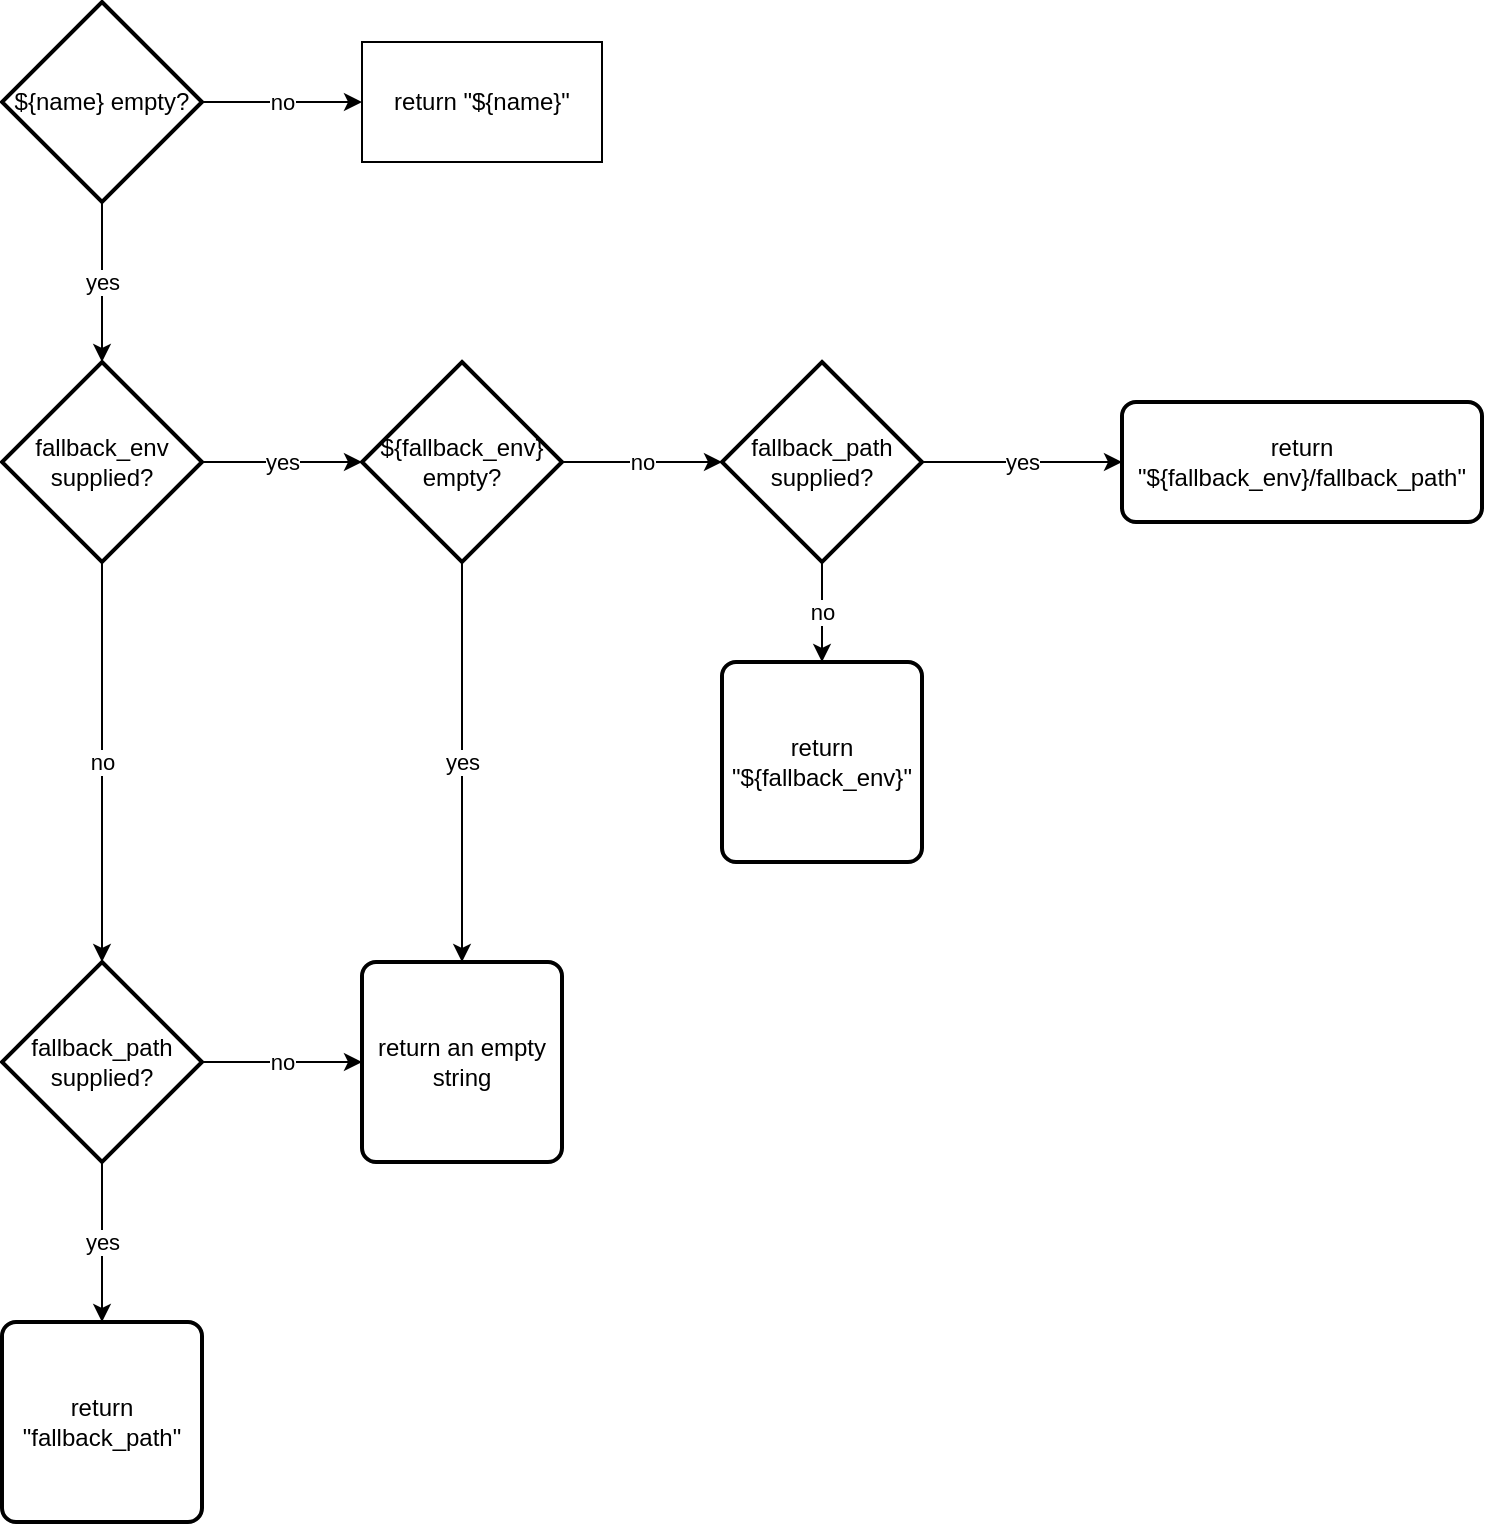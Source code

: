 <mxfile version="10.9.5" type="device"><diagram id="7-bo5xQrvv39Fa0ZIGP4" name="Page-1"><mxGraphModel dx="1102" dy="1002" grid="1" gridSize="10" guides="1" tooltips="1" connect="1" arrows="1" fold="1" page="1" pageScale="1" pageWidth="850" pageHeight="1100" math="0" shadow="0"><root><mxCell id="0"/><mxCell id="1" parent="0"/><mxCell id="utpma9787xdfz1ou_gyb-3" value="no" style="edgeStyle=orthogonalEdgeStyle;rounded=0;orthogonalLoop=1;jettySize=auto;html=1;" edge="1" parent="1" source="utpma9787xdfz1ou_gyb-1" target="utpma9787xdfz1ou_gyb-4"><mxGeometry relative="1" as="geometry"><mxPoint x="200" y="70" as="targetPoint"/></mxGeometry></mxCell><mxCell id="utpma9787xdfz1ou_gyb-7" value="yes" style="edgeStyle=orthogonalEdgeStyle;rounded=0;orthogonalLoop=1;jettySize=auto;html=1;" edge="1" parent="1" source="utpma9787xdfz1ou_gyb-1" target="utpma9787xdfz1ou_gyb-6"><mxGeometry relative="1" as="geometry"/></mxCell><mxCell id="utpma9787xdfz1ou_gyb-1" value="${name} empty?" style="strokeWidth=2;html=1;shape=mxgraph.flowchart.decision;whiteSpace=wrap;" vertex="1" parent="1"><mxGeometry x="20" y="20" width="100" height="100" as="geometry"/></mxCell><mxCell id="utpma9787xdfz1ou_gyb-9" value="yes" style="edgeStyle=orthogonalEdgeStyle;rounded=0;orthogonalLoop=1;jettySize=auto;html=1;" edge="1" parent="1" source="utpma9787xdfz1ou_gyb-6" target="utpma9787xdfz1ou_gyb-8"><mxGeometry relative="1" as="geometry"/></mxCell><mxCell id="utpma9787xdfz1ou_gyb-16" value="no" style="edgeStyle=orthogonalEdgeStyle;rounded=0;orthogonalLoop=1;jettySize=auto;html=1;" edge="1" parent="1" source="utpma9787xdfz1ou_gyb-6" target="utpma9787xdfz1ou_gyb-15"><mxGeometry relative="1" as="geometry"/></mxCell><mxCell id="utpma9787xdfz1ou_gyb-6" value="fallback_env supplied?" style="strokeWidth=2;html=1;shape=mxgraph.flowchart.decision;whiteSpace=wrap;" vertex="1" parent="1"><mxGeometry x="20" y="200" width="100" height="100" as="geometry"/></mxCell><mxCell id="utpma9787xdfz1ou_gyb-18" value="yes" style="edgeStyle=orthogonalEdgeStyle;rounded=0;orthogonalLoop=1;jettySize=auto;html=1;" edge="1" parent="1" source="utpma9787xdfz1ou_gyb-15" target="utpma9787xdfz1ou_gyb-19"><mxGeometry relative="1" as="geometry"><mxPoint x="70" y="680" as="targetPoint"/></mxGeometry></mxCell><mxCell id="utpma9787xdfz1ou_gyb-22" value="no" style="edgeStyle=orthogonalEdgeStyle;rounded=0;orthogonalLoop=1;jettySize=auto;html=1;" edge="1" parent="1" source="utpma9787xdfz1ou_gyb-15" target="utpma9787xdfz1ou_gyb-20"><mxGeometry relative="1" as="geometry"/></mxCell><mxCell id="utpma9787xdfz1ou_gyb-15" value="fallback_path supplied?" style="strokeWidth=2;html=1;shape=mxgraph.flowchart.decision;whiteSpace=wrap;" vertex="1" parent="1"><mxGeometry x="20" y="500" width="100" height="100" as="geometry"/></mxCell><mxCell id="utpma9787xdfz1ou_gyb-11" value="no" style="edgeStyle=orthogonalEdgeStyle;rounded=0;orthogonalLoop=1;jettySize=auto;html=1;" edge="1" parent="1" source="utpma9787xdfz1ou_gyb-8" target="utpma9787xdfz1ou_gyb-10"><mxGeometry relative="1" as="geometry"/></mxCell><mxCell id="utpma9787xdfz1ou_gyb-21" value="yes" style="edgeStyle=orthogonalEdgeStyle;rounded=0;orthogonalLoop=1;jettySize=auto;html=1;" edge="1" parent="1" source="utpma9787xdfz1ou_gyb-8" target="utpma9787xdfz1ou_gyb-20"><mxGeometry relative="1" as="geometry"/></mxCell><mxCell id="utpma9787xdfz1ou_gyb-8" value="${fallback_env} empty?" style="strokeWidth=2;html=1;shape=mxgraph.flowchart.decision;whiteSpace=wrap;" vertex="1" parent="1"><mxGeometry x="200" y="200" width="100" height="100" as="geometry"/></mxCell><mxCell id="utpma9787xdfz1ou_gyb-13" value="yes" style="edgeStyle=orthogonalEdgeStyle;rounded=0;orthogonalLoop=1;jettySize=auto;html=1;" edge="1" parent="1" source="utpma9787xdfz1ou_gyb-10" target="utpma9787xdfz1ou_gyb-14"><mxGeometry relative="1" as="geometry"><mxPoint x="560" y="250" as="targetPoint"/></mxGeometry></mxCell><mxCell id="utpma9787xdfz1ou_gyb-24" value="no" style="edgeStyle=orthogonalEdgeStyle;rounded=0;orthogonalLoop=1;jettySize=auto;html=1;" edge="1" parent="1" source="utpma9787xdfz1ou_gyb-10" target="utpma9787xdfz1ou_gyb-23"><mxGeometry relative="1" as="geometry"/></mxCell><mxCell id="utpma9787xdfz1ou_gyb-10" value="fallback_path supplied?" style="strokeWidth=2;html=1;shape=mxgraph.flowchart.decision;whiteSpace=wrap;" vertex="1" parent="1"><mxGeometry x="380" y="200" width="100" height="100" as="geometry"/></mxCell><mxCell id="utpma9787xdfz1ou_gyb-4" value="return &quot;${name}&quot;" style="rounded=0;whiteSpace=wrap;html=1;" vertex="1" parent="1"><mxGeometry x="200" y="40" width="120" height="60" as="geometry"/></mxCell><mxCell id="utpma9787xdfz1ou_gyb-14" value="return &quot;${fallback_env}/fallback_path&quot;" style="rounded=1;whiteSpace=wrap;html=1;absoluteArcSize=1;arcSize=14;strokeWidth=2;" vertex="1" parent="1"><mxGeometry x="580" y="220" width="180" height="60" as="geometry"/></mxCell><mxCell id="utpma9787xdfz1ou_gyb-19" value="return &quot;fallback_path&quot;" style="rounded=1;whiteSpace=wrap;html=1;absoluteArcSize=1;arcSize=14;strokeWidth=2;" vertex="1" parent="1"><mxGeometry x="20" y="680" width="100" height="100" as="geometry"/></mxCell><mxCell id="utpma9787xdfz1ou_gyb-20" value="return an empty string" style="rounded=1;whiteSpace=wrap;html=1;absoluteArcSize=1;arcSize=14;strokeWidth=2;" vertex="1" parent="1"><mxGeometry x="200" y="500" width="100" height="100" as="geometry"/></mxCell><mxCell id="utpma9787xdfz1ou_gyb-23" value="return &quot;${fallback_env}&quot;" style="rounded=1;whiteSpace=wrap;html=1;absoluteArcSize=1;arcSize=14;strokeWidth=2;" vertex="1" parent="1"><mxGeometry x="380" y="350" width="100" height="100" as="geometry"/></mxCell></root></mxGraphModel></diagram></mxfile>